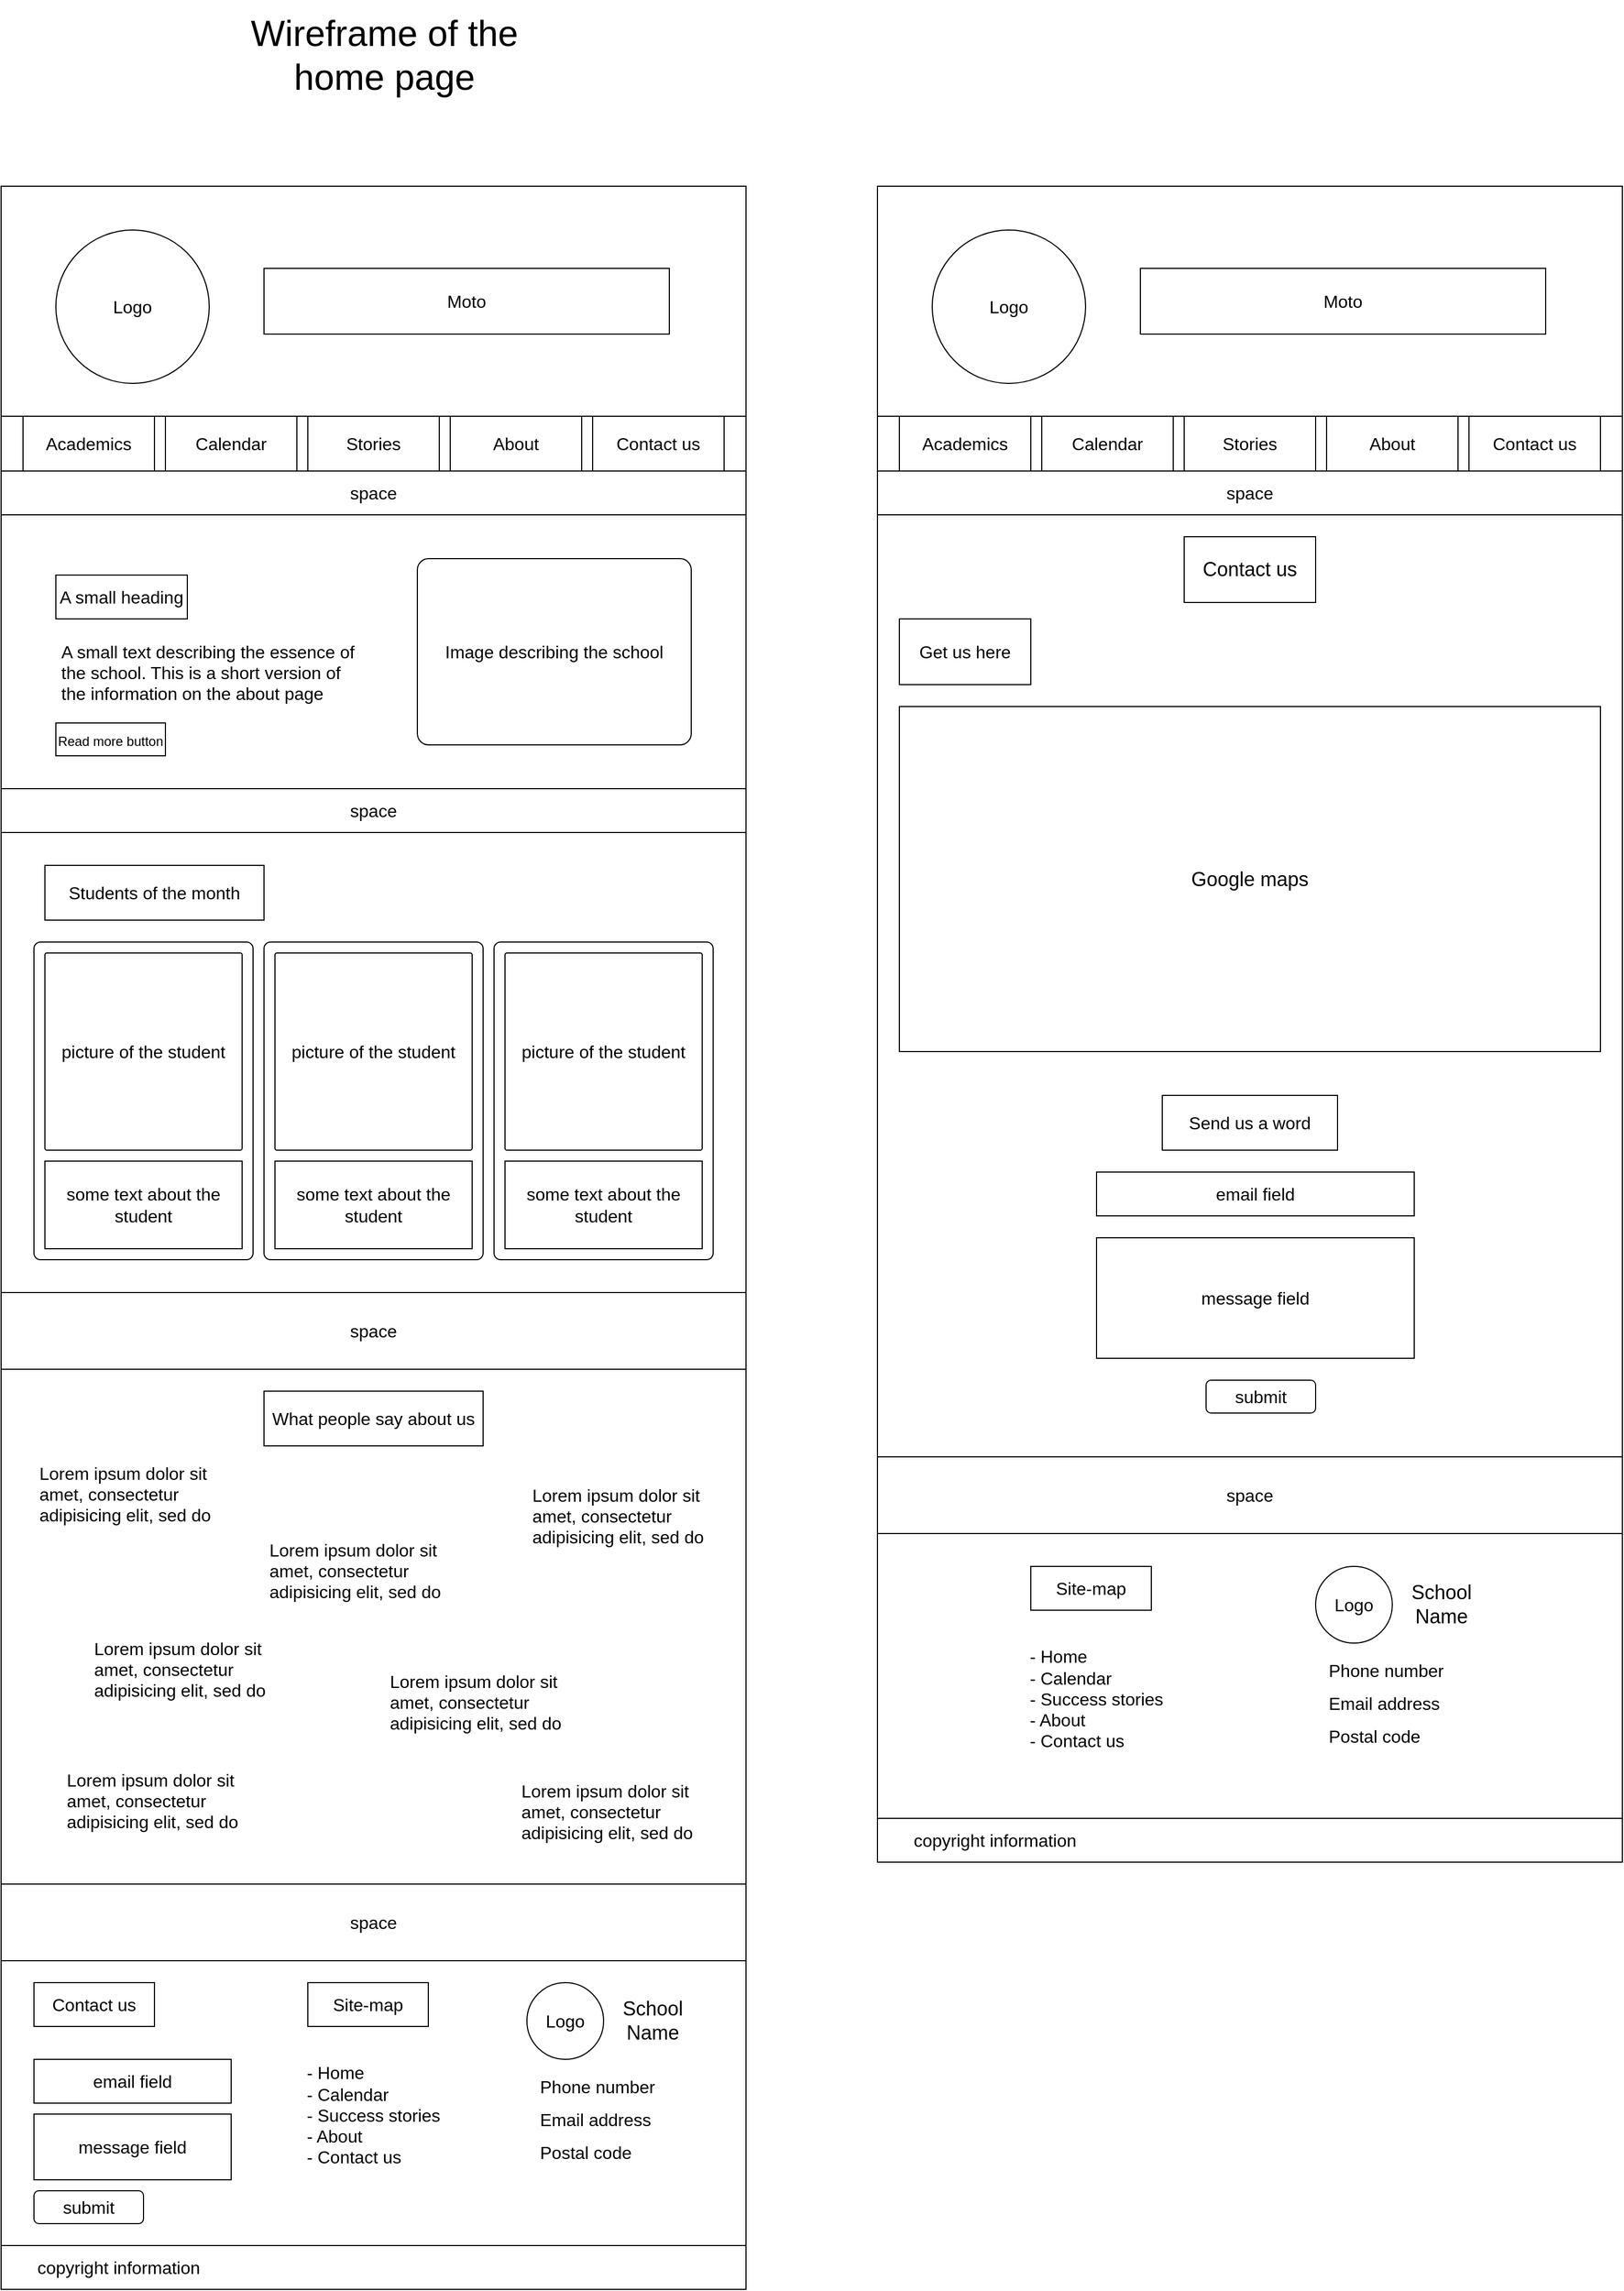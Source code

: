 <mxfile version="20.6.0" type="github"><diagram id="zjbsmMx9dNUYekVJXI4S" name="Page-1"><mxGraphModel dx="868" dy="993" grid="1" gridSize="10" guides="1" tooltips="1" connect="1" arrows="1" fold="1" page="0" pageScale="1" pageWidth="850" pageHeight="1100" math="0" shadow="0"><root><mxCell id="0"/><mxCell id="1" parent="0"/><mxCell id="j1M_ww33Xoy92D7wLLYM-145" value="" style="rounded=0;whiteSpace=wrap;html=1;strokeWidth=1;fontSize=18;" parent="1" vertex="1"><mxGeometry x="960" y="420" width="680" height="860" as="geometry"/></mxCell><mxCell id="_Qzaa5entBogjLJZciO9-1" value="" style="rounded=0;whiteSpace=wrap;html=1;" parent="1" vertex="1"><mxGeometry x="160" y="120" width="680" height="210" as="geometry"/></mxCell><mxCell id="_Qzaa5entBogjLJZciO9-2" value="&lt;font style=&quot;font-size: 16px;&quot;&gt;Logo&lt;/font&gt;" style="ellipse;whiteSpace=wrap;html=1;aspect=fixed;" parent="1" vertex="1"><mxGeometry x="210" y="160" width="140" height="140" as="geometry"/></mxCell><mxCell id="_Qzaa5entBogjLJZciO9-4" value="Moto" style="rounded=0;whiteSpace=wrap;html=1;fontSize=16;" parent="1" vertex="1"><mxGeometry x="400" y="195" width="370" height="60" as="geometry"/></mxCell><mxCell id="_Qzaa5entBogjLJZciO9-5" value="" style="rounded=0;whiteSpace=wrap;html=1;fontSize=16;" parent="1" vertex="1"><mxGeometry x="160" y="330" width="680" height="50" as="geometry"/></mxCell><mxCell id="_Qzaa5entBogjLJZciO9-6" value="Academics" style="rounded=0;whiteSpace=wrap;html=1;fontSize=16;" parent="1" vertex="1"><mxGeometry x="180" y="330" width="120" height="50" as="geometry"/></mxCell><mxCell id="_Qzaa5entBogjLJZciO9-7" value="Calendar" style="rounded=0;whiteSpace=wrap;html=1;fontSize=16;" parent="1" vertex="1"><mxGeometry x="310" y="330" width="120" height="50" as="geometry"/></mxCell><mxCell id="_Qzaa5entBogjLJZciO9-8" value="About" style="rounded=0;whiteSpace=wrap;html=1;fontSize=16;" parent="1" vertex="1"><mxGeometry x="570" y="330" width="120" height="50" as="geometry"/></mxCell><mxCell id="_Qzaa5entBogjLJZciO9-9" value="Contact us" style="rounded=0;whiteSpace=wrap;html=1;fontSize=16;" parent="1" vertex="1"><mxGeometry x="700" y="330" width="120" height="50" as="geometry"/></mxCell><mxCell id="_Qzaa5entBogjLJZciO9-10" value="" style="rounded=0;whiteSpace=wrap;html=1;fontSize=16;" parent="1" vertex="1"><mxGeometry x="160" y="420" width="680" height="250" as="geometry"/></mxCell><mxCell id="_Qzaa5entBogjLJZciO9-11" value="Image describing the school" style="rounded=1;whiteSpace=wrap;html=1;fontSize=16;arcSize=6;points=[[0,0,0,0,0],[0,0.25,0,0,0],[0,0.5,0,0,0],[0,0.75,0,0,0],[0,1,0,0,0],[0.25,0,0,0,0],[0.25,1,0,0,0],[0.5,0,0,0,0],[0.5,1,0,0,0],[0.75,0,0,0,0],[0.75,1,0,0,0],[1,0,0,0,0],[1,0.25,0,0,0],[1,0.5,0,0,0],[1,0.75,0,0,0],[1,1,0,0,0]];" parent="1" vertex="1"><mxGeometry x="540" y="460" width="250" height="170" as="geometry"/></mxCell><mxCell id="_Qzaa5entBogjLJZciO9-12" value="space" style="rounded=0;whiteSpace=wrap;html=1;fontSize=16;" parent="1" vertex="1"><mxGeometry x="160" y="380" width="680" height="40" as="geometry"/></mxCell><mxCell id="_Qzaa5entBogjLJZciO9-13" value="&lt;p&gt;A small text describing the essence of the school. This is a short version of the information on the about page&lt;br&gt;&lt;/p&gt;" style="text;html=1;strokeColor=none;fillColor=none;spacing=5;spacingTop=-20;whiteSpace=wrap;overflow=hidden;rounded=0;fontSize=16;" parent="1" vertex="1"><mxGeometry x="210" y="530" width="280" height="70" as="geometry"/></mxCell><mxCell id="_Qzaa5entBogjLJZciO9-14" value="A small heading" style="rounded=0;whiteSpace=wrap;html=1;fontSize=16;" parent="1" vertex="1"><mxGeometry x="210" y="475" width="120" height="40" as="geometry"/></mxCell><mxCell id="_Qzaa5entBogjLJZciO9-15" value="&lt;font style=&quot;font-size: 12px;&quot;&gt;Read more button&lt;/font&gt;" style="rounded=0;whiteSpace=wrap;html=1;fontSize=16;" parent="1" vertex="1"><mxGeometry x="210" y="610" width="100" height="30" as="geometry"/></mxCell><mxCell id="_Qzaa5entBogjLJZciO9-16" value="" style="rounded=0;whiteSpace=wrap;html=1;fontSize=12;" parent="1" vertex="1"><mxGeometry x="160" y="710" width="680" height="420" as="geometry"/></mxCell><mxCell id="_Qzaa5entBogjLJZciO9-17" value="&lt;font style=&quot;font-size: 16px;&quot;&gt;Students of the month&lt;/font&gt;" style="rounded=0;whiteSpace=wrap;html=1;fontSize=12;" parent="1" vertex="1"><mxGeometry x="200" y="740" width="200" height="50" as="geometry"/></mxCell><mxCell id="_Qzaa5entBogjLJZciO9-18" value="space" style="rounded=0;whiteSpace=wrap;html=1;fontSize=16;" parent="1" vertex="1"><mxGeometry x="160" y="670" width="680" height="40" as="geometry"/></mxCell><mxCell id="_Qzaa5entBogjLJZciO9-20" value="" style="rounded=1;whiteSpace=wrap;html=1;fontSize=16;arcSize=3;" parent="1" vertex="1"><mxGeometry x="190" y="810" width="200" height="290" as="geometry"/></mxCell><mxCell id="_Qzaa5entBogjLJZciO9-21" value="picture of the student" style="rounded=1;whiteSpace=wrap;html=1;fontSize=16;arcSize=1;" parent="1" vertex="1"><mxGeometry x="200" y="820" width="180" height="180" as="geometry"/></mxCell><mxCell id="_Qzaa5entBogjLJZciO9-23" value="some text about the student" style="rounded=0;whiteSpace=wrap;html=1;fontSize=16;" parent="1" vertex="1"><mxGeometry x="200" y="1010" width="180" height="80" as="geometry"/></mxCell><mxCell id="_Qzaa5entBogjLJZciO9-24" value="" style="rounded=1;whiteSpace=wrap;html=1;fontSize=16;arcSize=3;" parent="1" vertex="1"><mxGeometry x="400" y="810" width="200" height="290" as="geometry"/></mxCell><mxCell id="_Qzaa5entBogjLJZciO9-25" value="picture of the student" style="rounded=1;whiteSpace=wrap;html=1;fontSize=16;arcSize=1;" parent="1" vertex="1"><mxGeometry x="410" y="820" width="180" height="180" as="geometry"/></mxCell><mxCell id="_Qzaa5entBogjLJZciO9-26" value="some text about the student" style="rounded=0;whiteSpace=wrap;html=1;fontSize=16;" parent="1" vertex="1"><mxGeometry x="410" y="1010" width="180" height="80" as="geometry"/></mxCell><mxCell id="_Qzaa5entBogjLJZciO9-27" value="" style="rounded=1;whiteSpace=wrap;html=1;fontSize=16;arcSize=3;" parent="1" vertex="1"><mxGeometry x="610" y="810" width="200" height="290" as="geometry"/></mxCell><mxCell id="_Qzaa5entBogjLJZciO9-28" value="picture of the student" style="rounded=1;whiteSpace=wrap;html=1;fontSize=16;arcSize=1;" parent="1" vertex="1"><mxGeometry x="620" y="820" width="180" height="180" as="geometry"/></mxCell><mxCell id="_Qzaa5entBogjLJZciO9-29" value="some text about the student" style="rounded=0;whiteSpace=wrap;html=1;fontSize=16;" parent="1" vertex="1"><mxGeometry x="620" y="1010" width="180" height="80" as="geometry"/></mxCell><mxCell id="_Qzaa5entBogjLJZciO9-30" value="space" style="rounded=0;whiteSpace=wrap;html=1;fontSize=16;" parent="1" vertex="1"><mxGeometry x="160" y="1130" width="680" height="70" as="geometry"/></mxCell><mxCell id="_Qzaa5entBogjLJZciO9-31" value="" style="rounded=0;whiteSpace=wrap;html=1;fontSize=12;" parent="1" vertex="1"><mxGeometry x="160" y="1200" width="680" height="470" as="geometry"/></mxCell><mxCell id="_Qzaa5entBogjLJZciO9-32" value="&lt;font style=&quot;font-size: 16px;&quot;&gt;What people say about us&lt;/font&gt;" style="rounded=0;whiteSpace=wrap;html=1;fontSize=12;" parent="1" vertex="1"><mxGeometry x="400" y="1220" width="200" height="50" as="geometry"/></mxCell><mxCell id="_Qzaa5entBogjLJZciO9-44" value="&lt;p&gt;Lorem ipsum dolor sit amet, consectetur adipisicing elit, sed do &lt;br&gt;&lt;/p&gt;" style="text;html=1;strokeColor=none;fillColor=none;spacing=5;spacingTop=-20;whiteSpace=wrap;overflow=hidden;rounded=0;fontSize=16;" parent="1" vertex="1"><mxGeometry x="190" y="1280" width="190" height="70" as="geometry"/></mxCell><mxCell id="_Qzaa5entBogjLJZciO9-45" value="&lt;p&gt;Lorem ipsum dolor sit amet, consectetur adipisicing elit, sed do &lt;br&gt;&lt;/p&gt;" style="text;html=1;strokeColor=none;fillColor=none;spacing=5;spacingTop=-20;whiteSpace=wrap;overflow=hidden;rounded=0;fontSize=16;" parent="1" vertex="1"><mxGeometry x="630" y="1570" width="190" height="70" as="geometry"/></mxCell><mxCell id="_Qzaa5entBogjLJZciO9-46" value="&lt;p&gt;Lorem ipsum dolor sit amet, consectetur adipisicing elit, sed do &lt;br&gt;&lt;/p&gt;" style="text;html=1;strokeColor=none;fillColor=none;spacing=5;spacingTop=-20;whiteSpace=wrap;overflow=hidden;rounded=0;fontSize=16;" parent="1" vertex="1"><mxGeometry x="400" y="1350" width="190" height="70" as="geometry"/></mxCell><mxCell id="_Qzaa5entBogjLJZciO9-48" value="&lt;p&gt;Lorem ipsum dolor sit amet, consectetur adipisicing elit, sed do &lt;br&gt;&lt;/p&gt;" style="text;html=1;strokeColor=none;fillColor=none;spacing=5;spacingTop=-20;whiteSpace=wrap;overflow=hidden;rounded=0;fontSize=16;" parent="1" vertex="1"><mxGeometry x="215" y="1560" width="190" height="70" as="geometry"/></mxCell><mxCell id="_Qzaa5entBogjLJZciO9-49" value="&lt;p&gt;Lorem ipsum dolor sit amet, consectetur adipisicing elit, sed do &lt;br&gt;&lt;/p&gt;" style="text;html=1;strokeColor=none;fillColor=none;spacing=5;spacingTop=-20;whiteSpace=wrap;overflow=hidden;rounded=0;fontSize=16;" parent="1" vertex="1"><mxGeometry x="640" y="1300" width="190" height="70" as="geometry"/></mxCell><mxCell id="_Qzaa5entBogjLJZciO9-50" value="&lt;p&gt;Lorem ipsum dolor sit amet, consectetur adipisicing elit, sed do &lt;br&gt;&lt;/p&gt;" style="text;html=1;strokeColor=none;fillColor=none;spacing=5;spacingTop=-20;whiteSpace=wrap;overflow=hidden;rounded=0;fontSize=16;" parent="1" vertex="1"><mxGeometry x="510" y="1470" width="190" height="70" as="geometry"/></mxCell><mxCell id="_Qzaa5entBogjLJZciO9-51" value="&lt;p&gt;Lorem ipsum dolor sit amet, consectetur adipisicing elit, sed do &lt;br&gt;&lt;/p&gt;" style="text;html=1;strokeColor=none;fillColor=none;spacing=5;spacingTop=-20;whiteSpace=wrap;overflow=hidden;rounded=0;fontSize=16;" parent="1" vertex="1"><mxGeometry x="240" y="1440" width="190" height="70" as="geometry"/></mxCell><mxCell id="_Qzaa5entBogjLJZciO9-52" value="space" style="rounded=0;whiteSpace=wrap;html=1;fontSize=16;" parent="1" vertex="1"><mxGeometry x="160" y="1670" width="680" height="70" as="geometry"/></mxCell><mxCell id="_Qzaa5entBogjLJZciO9-53" value="" style="rounded=0;whiteSpace=wrap;html=1;fontSize=16;" parent="1" vertex="1"><mxGeometry x="160" y="1740" width="680" height="260" as="geometry"/></mxCell><mxCell id="_Qzaa5entBogjLJZciO9-55" value="Contact us" style="rounded=0;whiteSpace=wrap;html=1;fontSize=16;" parent="1" vertex="1"><mxGeometry x="190" y="1760" width="110" height="40" as="geometry"/></mxCell><mxCell id="_Qzaa5entBogjLJZciO9-56" value="email field" style="rounded=0;whiteSpace=wrap;html=1;fontSize=16;" parent="1" vertex="1"><mxGeometry x="190" y="1830" width="180" height="40" as="geometry"/></mxCell><mxCell id="_Qzaa5entBogjLJZciO9-58" value="message field" style="rounded=0;whiteSpace=wrap;html=1;fontSize=16;" parent="1" vertex="1"><mxGeometry x="190" y="1880" width="180" height="60" as="geometry"/></mxCell><mxCell id="_Qzaa5entBogjLJZciO9-59" value="submit" style="rounded=1;whiteSpace=wrap;html=1;fontSize=16;" parent="1" vertex="1"><mxGeometry x="190" y="1950" width="100" height="30" as="geometry"/></mxCell><mxCell id="_Qzaa5entBogjLJZciO9-60" value="Site-map" style="rounded=0;whiteSpace=wrap;html=1;fontSize=16;" parent="1" vertex="1"><mxGeometry x="440" y="1760" width="110" height="40" as="geometry"/></mxCell><mxCell id="_Qzaa5entBogjLJZciO9-62" value="&lt;div align=&quot;left&quot;&gt;- Home&lt;/div&gt;&lt;div align=&quot;left&quot;&gt;- Calendar&lt;/div&gt;&lt;div align=&quot;left&quot;&gt;- Success stories&lt;br&gt;&lt;/div&gt;&lt;div align=&quot;left&quot;&gt;- About&lt;/div&gt;&lt;div align=&quot;left&quot;&gt;- Contact us&lt;/div&gt;&lt;div&gt;&lt;br&gt;&lt;/div&gt;&lt;div&gt;&lt;br&gt;&lt;/div&gt;" style="text;html=1;strokeColor=none;fillColor=none;align=center;verticalAlign=middle;whiteSpace=wrap;rounded=0;fontSize=16;" parent="1" vertex="1"><mxGeometry x="430" y="1830" width="140" height="140" as="geometry"/></mxCell><mxCell id="_Qzaa5entBogjLJZciO9-63" value="Logo" style="ellipse;whiteSpace=wrap;html=1;aspect=fixed;fontSize=16;" parent="1" vertex="1"><mxGeometry x="640" y="1760" width="70" height="70" as="geometry"/></mxCell><mxCell id="_Qzaa5entBogjLJZciO9-64" value="&lt;font style=&quot;font-size: 18px;&quot;&gt;School Name&lt;/font&gt;" style="text;html=1;strokeColor=none;fillColor=none;align=center;verticalAlign=middle;whiteSpace=wrap;rounded=0;fontSize=16;" parent="1" vertex="1"><mxGeometry x="710" y="1765" width="90" height="60" as="geometry"/></mxCell><mxCell id="_Qzaa5entBogjLJZciO9-66" value="&lt;div align=&quot;left&quot;&gt;&lt;font style=&quot;font-size: 16px;&quot;&gt;Phone number&lt;/font&gt;&lt;/div&gt;" style="text;html=1;strokeColor=none;fillColor=none;align=left;verticalAlign=middle;whiteSpace=wrap;rounded=0;fontSize=18;" parent="1" vertex="1"><mxGeometry x="650" y="1840" width="135" height="30" as="geometry"/></mxCell><mxCell id="_Qzaa5entBogjLJZciO9-67" value="&lt;div style=&quot;font-size: 16px;&quot; align=&quot;left&quot;&gt;&lt;font style=&quot;font-size: 16px;&quot;&gt;Email address&lt;br&gt;&lt;/font&gt;&lt;/div&gt;" style="text;html=1;strokeColor=none;fillColor=none;align=left;verticalAlign=middle;whiteSpace=wrap;rounded=0;fontSize=18;" parent="1" vertex="1"><mxGeometry x="650" y="1870" width="135" height="30" as="geometry"/></mxCell><mxCell id="_Qzaa5entBogjLJZciO9-68" value="&lt;font style=&quot;font-size: 16px;&quot;&gt;Postal code&lt;/font&gt;" style="text;html=1;strokeColor=none;fillColor=none;align=left;verticalAlign=middle;whiteSpace=wrap;rounded=0;fontSize=18;" parent="1" vertex="1"><mxGeometry x="650" y="1900" width="135" height="30" as="geometry"/></mxCell><mxCell id="_Qzaa5entBogjLJZciO9-69" value="&lt;div align=&quot;left&quot;&gt;&amp;nbsp;&amp;nbsp;&amp;nbsp;&amp;nbsp;&amp;nbsp;&amp;nbsp; copyright information&lt;br&gt;&lt;/div&gt;" style="rounded=0;whiteSpace=wrap;html=1;fontSize=16;align=left;" parent="1" vertex="1"><mxGeometry x="160" y="2000" width="680" height="40" as="geometry"/></mxCell><mxCell id="_Qzaa5entBogjLJZciO9-70" value="&lt;font style=&quot;font-size: 33px;&quot;&gt;Wireframe of the home page&lt;/font&gt;" style="text;html=1;strokeColor=none;fillColor=none;align=center;verticalAlign=middle;whiteSpace=wrap;rounded=0;fontSize=16;" parent="1" vertex="1"><mxGeometry x="350" y="-50" width="320" height="100" as="geometry"/></mxCell><mxCell id="_Qzaa5entBogjLJZciO9-71" value="Stories" style="rounded=0;whiteSpace=wrap;html=1;fontSize=16;" parent="1" vertex="1"><mxGeometry x="440" y="330" width="120" height="50" as="geometry"/></mxCell><mxCell id="j1M_ww33Xoy92D7wLLYM-1" value="" style="rounded=0;whiteSpace=wrap;html=1;" parent="1" vertex="1"><mxGeometry x="960" y="120" width="680" height="210" as="geometry"/></mxCell><mxCell id="j1M_ww33Xoy92D7wLLYM-2" value="&lt;font style=&quot;font-size: 16px;&quot;&gt;Logo&lt;/font&gt;" style="ellipse;whiteSpace=wrap;html=1;aspect=fixed;" parent="1" vertex="1"><mxGeometry x="1010" y="160" width="140" height="140" as="geometry"/></mxCell><mxCell id="j1M_ww33Xoy92D7wLLYM-3" value="Moto" style="rounded=0;whiteSpace=wrap;html=1;fontSize=16;" parent="1" vertex="1"><mxGeometry x="1200" y="195" width="370" height="60" as="geometry"/></mxCell><mxCell id="j1M_ww33Xoy92D7wLLYM-4" value="" style="rounded=0;whiteSpace=wrap;html=1;fontSize=16;" parent="1" vertex="1"><mxGeometry x="960" y="330" width="680" height="50" as="geometry"/></mxCell><mxCell id="j1M_ww33Xoy92D7wLLYM-5" value="Academics" style="rounded=0;whiteSpace=wrap;html=1;fontSize=16;" parent="1" vertex="1"><mxGeometry x="980" y="330" width="120" height="50" as="geometry"/></mxCell><mxCell id="j1M_ww33Xoy92D7wLLYM-6" value="Calendar" style="rounded=0;whiteSpace=wrap;html=1;fontSize=16;" parent="1" vertex="1"><mxGeometry x="1110" y="330" width="120" height="50" as="geometry"/></mxCell><mxCell id="j1M_ww33Xoy92D7wLLYM-7" value="About" style="rounded=0;whiteSpace=wrap;html=1;fontSize=16;" parent="1" vertex="1"><mxGeometry x="1370" y="330" width="120" height="50" as="geometry"/></mxCell><mxCell id="j1M_ww33Xoy92D7wLLYM-8" value="Contact us" style="rounded=0;whiteSpace=wrap;html=1;fontSize=16;" parent="1" vertex="1"><mxGeometry x="1500" y="330" width="120" height="50" as="geometry"/></mxCell><mxCell id="j1M_ww33Xoy92D7wLLYM-9" value="space" style="rounded=0;whiteSpace=wrap;html=1;fontSize=16;" parent="1" vertex="1"><mxGeometry x="960" y="380" width="680" height="40" as="geometry"/></mxCell><mxCell id="j1M_ww33Xoy92D7wLLYM-10" value="Stories" style="rounded=0;whiteSpace=wrap;html=1;fontSize=16;" parent="1" vertex="1"><mxGeometry x="1240" y="330" width="120" height="50" as="geometry"/></mxCell><mxCell id="j1M_ww33Xoy92D7wLLYM-124" value="Get us here" style="rounded=0;whiteSpace=wrap;html=1;strokeWidth=1;fontSize=16;" parent="1" vertex="1"><mxGeometry x="980" y="515" width="120" height="60" as="geometry"/></mxCell><mxCell id="j1M_ww33Xoy92D7wLLYM-125" value="Google maps" style="rounded=0;whiteSpace=wrap;html=1;strokeWidth=1;fontSize=18;" parent="1" vertex="1"><mxGeometry x="980" y="595" width="640" height="315" as="geometry"/></mxCell><mxCell id="j1M_ww33Xoy92D7wLLYM-126" value="space" style="rounded=0;whiteSpace=wrap;html=1;fontSize=16;" parent="1" vertex="1"><mxGeometry x="960" y="1280" width="680" height="70" as="geometry"/></mxCell><mxCell id="j1M_ww33Xoy92D7wLLYM-127" value="" style="rounded=0;whiteSpace=wrap;html=1;fontSize=16;" parent="1" vertex="1"><mxGeometry x="960" y="1350" width="680" height="260" as="geometry"/></mxCell><mxCell id="j1M_ww33Xoy92D7wLLYM-132" value="Site-map" style="rounded=0;whiteSpace=wrap;html=1;fontSize=16;" parent="1" vertex="1"><mxGeometry x="1100" y="1380" width="110" height="40" as="geometry"/></mxCell><mxCell id="j1M_ww33Xoy92D7wLLYM-133" value="&lt;div align=&quot;left&quot;&gt;- Home&lt;/div&gt;&lt;div align=&quot;left&quot;&gt;- Calendar&lt;/div&gt;&lt;div align=&quot;left&quot;&gt;- Success stories&lt;br&gt;&lt;/div&gt;&lt;div align=&quot;left&quot;&gt;- About&lt;/div&gt;&lt;div align=&quot;left&quot;&gt;- Contact us&lt;/div&gt;&lt;div&gt;&lt;br&gt;&lt;/div&gt;&lt;div&gt;&lt;br&gt;&lt;/div&gt;" style="text;html=1;strokeColor=none;fillColor=none;align=center;verticalAlign=middle;whiteSpace=wrap;rounded=0;fontSize=16;" parent="1" vertex="1"><mxGeometry x="1090" y="1450" width="140" height="140" as="geometry"/></mxCell><mxCell id="j1M_ww33Xoy92D7wLLYM-134" value="Logo" style="ellipse;whiteSpace=wrap;html=1;aspect=fixed;fontSize=16;" parent="1" vertex="1"><mxGeometry x="1360" y="1380" width="70" height="70" as="geometry"/></mxCell><mxCell id="j1M_ww33Xoy92D7wLLYM-135" value="&lt;font style=&quot;font-size: 18px;&quot;&gt;School Name&lt;/font&gt;" style="text;html=1;strokeColor=none;fillColor=none;align=center;verticalAlign=middle;whiteSpace=wrap;rounded=0;fontSize=16;" parent="1" vertex="1"><mxGeometry x="1430" y="1385" width="90" height="60" as="geometry"/></mxCell><mxCell id="j1M_ww33Xoy92D7wLLYM-136" value="&lt;div align=&quot;left&quot;&gt;&lt;font style=&quot;font-size: 16px;&quot;&gt;Phone number&lt;/font&gt;&lt;/div&gt;" style="text;html=1;strokeColor=none;fillColor=none;align=left;verticalAlign=middle;whiteSpace=wrap;rounded=0;fontSize=18;" parent="1" vertex="1"><mxGeometry x="1370" y="1460" width="135" height="30" as="geometry"/></mxCell><mxCell id="j1M_ww33Xoy92D7wLLYM-137" value="&lt;div style=&quot;font-size: 16px;&quot; align=&quot;left&quot;&gt;&lt;font style=&quot;font-size: 16px;&quot;&gt;Email address&lt;br&gt;&lt;/font&gt;&lt;/div&gt;" style="text;html=1;strokeColor=none;fillColor=none;align=left;verticalAlign=middle;whiteSpace=wrap;rounded=0;fontSize=18;" parent="1" vertex="1"><mxGeometry x="1370" y="1490" width="135" height="30" as="geometry"/></mxCell><mxCell id="j1M_ww33Xoy92D7wLLYM-138" value="&lt;font style=&quot;font-size: 16px;&quot;&gt;Postal code&lt;/font&gt;" style="text;html=1;strokeColor=none;fillColor=none;align=left;verticalAlign=middle;whiteSpace=wrap;rounded=0;fontSize=18;" parent="1" vertex="1"><mxGeometry x="1370" y="1520" width="135" height="30" as="geometry"/></mxCell><mxCell id="j1M_ww33Xoy92D7wLLYM-139" value="&lt;div align=&quot;left&quot;&gt;&amp;nbsp;&amp;nbsp;&amp;nbsp;&amp;nbsp;&amp;nbsp;&amp;nbsp; copyright information&lt;br&gt;&lt;/div&gt;" style="rounded=0;whiteSpace=wrap;html=1;fontSize=16;align=left;" parent="1" vertex="1"><mxGeometry x="960" y="1610" width="680" height="40" as="geometry"/></mxCell><mxCell id="j1M_ww33Xoy92D7wLLYM-140" value="Send us a word" style="rounded=0;whiteSpace=wrap;html=1;fontSize=16;" parent="1" vertex="1"><mxGeometry x="1220" y="950" width="160" height="50" as="geometry"/></mxCell><mxCell id="j1M_ww33Xoy92D7wLLYM-141" value="email field" style="rounded=0;whiteSpace=wrap;html=1;fontSize=16;" parent="1" vertex="1"><mxGeometry x="1160" y="1020" width="290" height="40" as="geometry"/></mxCell><mxCell id="j1M_ww33Xoy92D7wLLYM-142" value="message field" style="rounded=0;whiteSpace=wrap;html=1;fontSize=16;" parent="1" vertex="1"><mxGeometry x="1160" y="1080" width="290" height="110" as="geometry"/></mxCell><mxCell id="j1M_ww33Xoy92D7wLLYM-143" value="submit" style="rounded=1;whiteSpace=wrap;html=1;fontSize=16;" parent="1" vertex="1"><mxGeometry x="1260" y="1210" width="100" height="30" as="geometry"/></mxCell><mxCell id="j1M_ww33Xoy92D7wLLYM-123" value="&lt;font style=&quot;font-size: 18px;&quot;&gt;Contact us&lt;/font&gt;" style="rounded=0;whiteSpace=wrap;html=1;strokeWidth=1;fontSize=16;" parent="1" vertex="1"><mxGeometry x="1240" y="440" width="120" height="60" as="geometry"/></mxCell></root></mxGraphModel></diagram></mxfile>